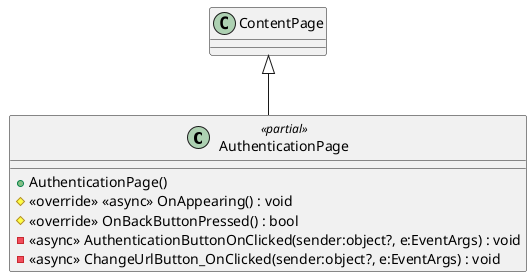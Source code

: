 @startuml
class AuthenticationPage <<partial>> {
    + AuthenticationPage()
    # <<override>> <<async>> OnAppearing() : void
    # <<override>> OnBackButtonPressed() : bool
    - <<async>> AuthenticationButtonOnClicked(sender:object?, e:EventArgs) : void
    - <<async>> ChangeUrlButton_OnClicked(sender:object?, e:EventArgs) : void
}
ContentPage <|-- AuthenticationPage
@enduml
